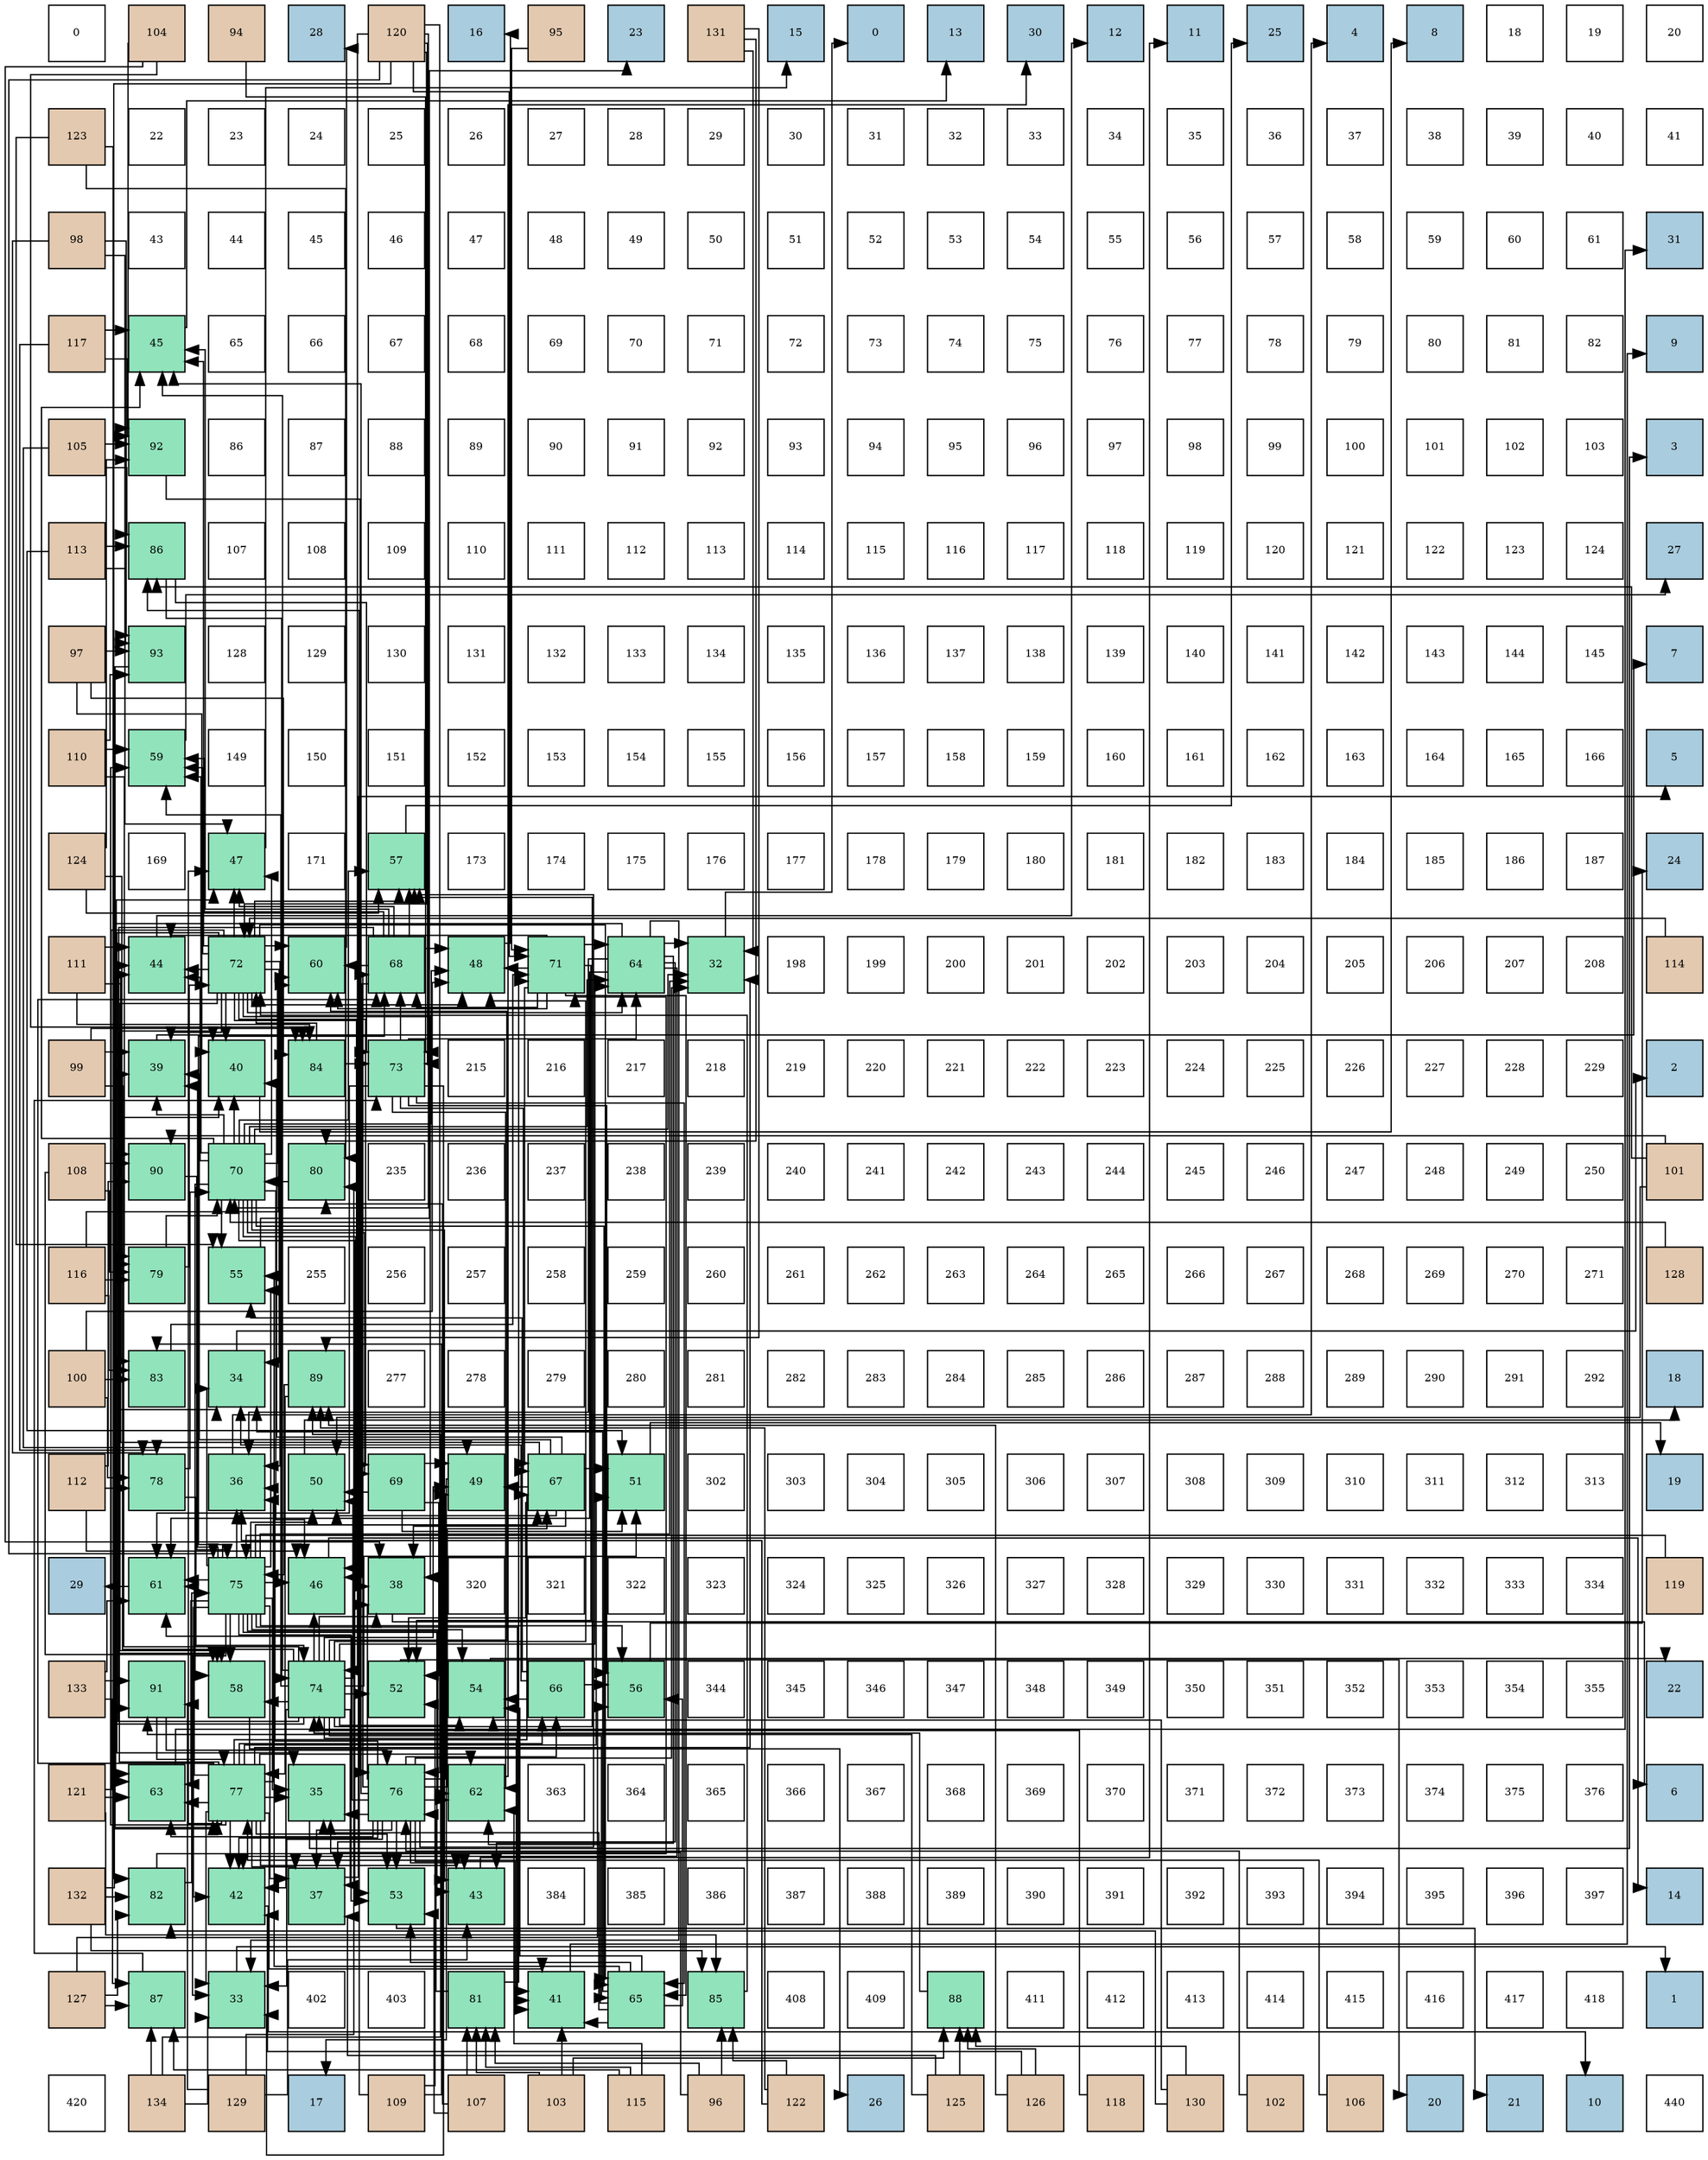 digraph layout{
 rankdir=TB;
 splines=ortho;
 node [style=filled shape=square fixedsize=true width=0.6];
0[label="0", fontsize=8, fillcolor="#ffffff"];
1[label="104", fontsize=8, fillcolor="#e3c9af"];
2[label="94", fontsize=8, fillcolor="#e3c9af"];
3[label="28", fontsize=8, fillcolor="#a9ccde"];
4[label="120", fontsize=8, fillcolor="#e3c9af"];
5[label="16", fontsize=8, fillcolor="#a9ccde"];
6[label="95", fontsize=8, fillcolor="#e3c9af"];
7[label="23", fontsize=8, fillcolor="#a9ccde"];
8[label="131", fontsize=8, fillcolor="#e3c9af"];
9[label="15", fontsize=8, fillcolor="#a9ccde"];
10[label="0", fontsize=8, fillcolor="#a9ccde"];
11[label="13", fontsize=8, fillcolor="#a9ccde"];
12[label="30", fontsize=8, fillcolor="#a9ccde"];
13[label="12", fontsize=8, fillcolor="#a9ccde"];
14[label="11", fontsize=8, fillcolor="#a9ccde"];
15[label="25", fontsize=8, fillcolor="#a9ccde"];
16[label="4", fontsize=8, fillcolor="#a9ccde"];
17[label="8", fontsize=8, fillcolor="#a9ccde"];
18[label="18", fontsize=8, fillcolor="#ffffff"];
19[label="19", fontsize=8, fillcolor="#ffffff"];
20[label="20", fontsize=8, fillcolor="#ffffff"];
21[label="123", fontsize=8, fillcolor="#e3c9af"];
22[label="22", fontsize=8, fillcolor="#ffffff"];
23[label="23", fontsize=8, fillcolor="#ffffff"];
24[label="24", fontsize=8, fillcolor="#ffffff"];
25[label="25", fontsize=8, fillcolor="#ffffff"];
26[label="26", fontsize=8, fillcolor="#ffffff"];
27[label="27", fontsize=8, fillcolor="#ffffff"];
28[label="28", fontsize=8, fillcolor="#ffffff"];
29[label="29", fontsize=8, fillcolor="#ffffff"];
30[label="30", fontsize=8, fillcolor="#ffffff"];
31[label="31", fontsize=8, fillcolor="#ffffff"];
32[label="32", fontsize=8, fillcolor="#ffffff"];
33[label="33", fontsize=8, fillcolor="#ffffff"];
34[label="34", fontsize=8, fillcolor="#ffffff"];
35[label="35", fontsize=8, fillcolor="#ffffff"];
36[label="36", fontsize=8, fillcolor="#ffffff"];
37[label="37", fontsize=8, fillcolor="#ffffff"];
38[label="38", fontsize=8, fillcolor="#ffffff"];
39[label="39", fontsize=8, fillcolor="#ffffff"];
40[label="40", fontsize=8, fillcolor="#ffffff"];
41[label="41", fontsize=8, fillcolor="#ffffff"];
42[label="98", fontsize=8, fillcolor="#e3c9af"];
43[label="43", fontsize=8, fillcolor="#ffffff"];
44[label="44", fontsize=8, fillcolor="#ffffff"];
45[label="45", fontsize=8, fillcolor="#ffffff"];
46[label="46", fontsize=8, fillcolor="#ffffff"];
47[label="47", fontsize=8, fillcolor="#ffffff"];
48[label="48", fontsize=8, fillcolor="#ffffff"];
49[label="49", fontsize=8, fillcolor="#ffffff"];
50[label="50", fontsize=8, fillcolor="#ffffff"];
51[label="51", fontsize=8, fillcolor="#ffffff"];
52[label="52", fontsize=8, fillcolor="#ffffff"];
53[label="53", fontsize=8, fillcolor="#ffffff"];
54[label="54", fontsize=8, fillcolor="#ffffff"];
55[label="55", fontsize=8, fillcolor="#ffffff"];
56[label="56", fontsize=8, fillcolor="#ffffff"];
57[label="57", fontsize=8, fillcolor="#ffffff"];
58[label="58", fontsize=8, fillcolor="#ffffff"];
59[label="59", fontsize=8, fillcolor="#ffffff"];
60[label="60", fontsize=8, fillcolor="#ffffff"];
61[label="61", fontsize=8, fillcolor="#ffffff"];
62[label="31", fontsize=8, fillcolor="#a9ccde"];
63[label="117", fontsize=8, fillcolor="#e3c9af"];
64[label="45", fontsize=8, fillcolor="#91e3bb"];
65[label="65", fontsize=8, fillcolor="#ffffff"];
66[label="66", fontsize=8, fillcolor="#ffffff"];
67[label="67", fontsize=8, fillcolor="#ffffff"];
68[label="68", fontsize=8, fillcolor="#ffffff"];
69[label="69", fontsize=8, fillcolor="#ffffff"];
70[label="70", fontsize=8, fillcolor="#ffffff"];
71[label="71", fontsize=8, fillcolor="#ffffff"];
72[label="72", fontsize=8, fillcolor="#ffffff"];
73[label="73", fontsize=8, fillcolor="#ffffff"];
74[label="74", fontsize=8, fillcolor="#ffffff"];
75[label="75", fontsize=8, fillcolor="#ffffff"];
76[label="76", fontsize=8, fillcolor="#ffffff"];
77[label="77", fontsize=8, fillcolor="#ffffff"];
78[label="78", fontsize=8, fillcolor="#ffffff"];
79[label="79", fontsize=8, fillcolor="#ffffff"];
80[label="80", fontsize=8, fillcolor="#ffffff"];
81[label="81", fontsize=8, fillcolor="#ffffff"];
82[label="82", fontsize=8, fillcolor="#ffffff"];
83[label="9", fontsize=8, fillcolor="#a9ccde"];
84[label="105", fontsize=8, fillcolor="#e3c9af"];
85[label="92", fontsize=8, fillcolor="#91e3bb"];
86[label="86", fontsize=8, fillcolor="#ffffff"];
87[label="87", fontsize=8, fillcolor="#ffffff"];
88[label="88", fontsize=8, fillcolor="#ffffff"];
89[label="89", fontsize=8, fillcolor="#ffffff"];
90[label="90", fontsize=8, fillcolor="#ffffff"];
91[label="91", fontsize=8, fillcolor="#ffffff"];
92[label="92", fontsize=8, fillcolor="#ffffff"];
93[label="93", fontsize=8, fillcolor="#ffffff"];
94[label="94", fontsize=8, fillcolor="#ffffff"];
95[label="95", fontsize=8, fillcolor="#ffffff"];
96[label="96", fontsize=8, fillcolor="#ffffff"];
97[label="97", fontsize=8, fillcolor="#ffffff"];
98[label="98", fontsize=8, fillcolor="#ffffff"];
99[label="99", fontsize=8, fillcolor="#ffffff"];
100[label="100", fontsize=8, fillcolor="#ffffff"];
101[label="101", fontsize=8, fillcolor="#ffffff"];
102[label="102", fontsize=8, fillcolor="#ffffff"];
103[label="103", fontsize=8, fillcolor="#ffffff"];
104[label="3", fontsize=8, fillcolor="#a9ccde"];
105[label="113", fontsize=8, fillcolor="#e3c9af"];
106[label="86", fontsize=8, fillcolor="#91e3bb"];
107[label="107", fontsize=8, fillcolor="#ffffff"];
108[label="108", fontsize=8, fillcolor="#ffffff"];
109[label="109", fontsize=8, fillcolor="#ffffff"];
110[label="110", fontsize=8, fillcolor="#ffffff"];
111[label="111", fontsize=8, fillcolor="#ffffff"];
112[label="112", fontsize=8, fillcolor="#ffffff"];
113[label="113", fontsize=8, fillcolor="#ffffff"];
114[label="114", fontsize=8, fillcolor="#ffffff"];
115[label="115", fontsize=8, fillcolor="#ffffff"];
116[label="116", fontsize=8, fillcolor="#ffffff"];
117[label="117", fontsize=8, fillcolor="#ffffff"];
118[label="118", fontsize=8, fillcolor="#ffffff"];
119[label="119", fontsize=8, fillcolor="#ffffff"];
120[label="120", fontsize=8, fillcolor="#ffffff"];
121[label="121", fontsize=8, fillcolor="#ffffff"];
122[label="122", fontsize=8, fillcolor="#ffffff"];
123[label="123", fontsize=8, fillcolor="#ffffff"];
124[label="124", fontsize=8, fillcolor="#ffffff"];
125[label="27", fontsize=8, fillcolor="#a9ccde"];
126[label="97", fontsize=8, fillcolor="#e3c9af"];
127[label="93", fontsize=8, fillcolor="#91e3bb"];
128[label="128", fontsize=8, fillcolor="#ffffff"];
129[label="129", fontsize=8, fillcolor="#ffffff"];
130[label="130", fontsize=8, fillcolor="#ffffff"];
131[label="131", fontsize=8, fillcolor="#ffffff"];
132[label="132", fontsize=8, fillcolor="#ffffff"];
133[label="133", fontsize=8, fillcolor="#ffffff"];
134[label="134", fontsize=8, fillcolor="#ffffff"];
135[label="135", fontsize=8, fillcolor="#ffffff"];
136[label="136", fontsize=8, fillcolor="#ffffff"];
137[label="137", fontsize=8, fillcolor="#ffffff"];
138[label="138", fontsize=8, fillcolor="#ffffff"];
139[label="139", fontsize=8, fillcolor="#ffffff"];
140[label="140", fontsize=8, fillcolor="#ffffff"];
141[label="141", fontsize=8, fillcolor="#ffffff"];
142[label="142", fontsize=8, fillcolor="#ffffff"];
143[label="143", fontsize=8, fillcolor="#ffffff"];
144[label="144", fontsize=8, fillcolor="#ffffff"];
145[label="145", fontsize=8, fillcolor="#ffffff"];
146[label="7", fontsize=8, fillcolor="#a9ccde"];
147[label="110", fontsize=8, fillcolor="#e3c9af"];
148[label="59", fontsize=8, fillcolor="#91e3bb"];
149[label="149", fontsize=8, fillcolor="#ffffff"];
150[label="150", fontsize=8, fillcolor="#ffffff"];
151[label="151", fontsize=8, fillcolor="#ffffff"];
152[label="152", fontsize=8, fillcolor="#ffffff"];
153[label="153", fontsize=8, fillcolor="#ffffff"];
154[label="154", fontsize=8, fillcolor="#ffffff"];
155[label="155", fontsize=8, fillcolor="#ffffff"];
156[label="156", fontsize=8, fillcolor="#ffffff"];
157[label="157", fontsize=8, fillcolor="#ffffff"];
158[label="158", fontsize=8, fillcolor="#ffffff"];
159[label="159", fontsize=8, fillcolor="#ffffff"];
160[label="160", fontsize=8, fillcolor="#ffffff"];
161[label="161", fontsize=8, fillcolor="#ffffff"];
162[label="162", fontsize=8, fillcolor="#ffffff"];
163[label="163", fontsize=8, fillcolor="#ffffff"];
164[label="164", fontsize=8, fillcolor="#ffffff"];
165[label="165", fontsize=8, fillcolor="#ffffff"];
166[label="166", fontsize=8, fillcolor="#ffffff"];
167[label="5", fontsize=8, fillcolor="#a9ccde"];
168[label="124", fontsize=8, fillcolor="#e3c9af"];
169[label="169", fontsize=8, fillcolor="#ffffff"];
170[label="47", fontsize=8, fillcolor="#91e3bb"];
171[label="171", fontsize=8, fillcolor="#ffffff"];
172[label="57", fontsize=8, fillcolor="#91e3bb"];
173[label="173", fontsize=8, fillcolor="#ffffff"];
174[label="174", fontsize=8, fillcolor="#ffffff"];
175[label="175", fontsize=8, fillcolor="#ffffff"];
176[label="176", fontsize=8, fillcolor="#ffffff"];
177[label="177", fontsize=8, fillcolor="#ffffff"];
178[label="178", fontsize=8, fillcolor="#ffffff"];
179[label="179", fontsize=8, fillcolor="#ffffff"];
180[label="180", fontsize=8, fillcolor="#ffffff"];
181[label="181", fontsize=8, fillcolor="#ffffff"];
182[label="182", fontsize=8, fillcolor="#ffffff"];
183[label="183", fontsize=8, fillcolor="#ffffff"];
184[label="184", fontsize=8, fillcolor="#ffffff"];
185[label="185", fontsize=8, fillcolor="#ffffff"];
186[label="186", fontsize=8, fillcolor="#ffffff"];
187[label="187", fontsize=8, fillcolor="#ffffff"];
188[label="24", fontsize=8, fillcolor="#a9ccde"];
189[label="111", fontsize=8, fillcolor="#e3c9af"];
190[label="44", fontsize=8, fillcolor="#91e3bb"];
191[label="72", fontsize=8, fillcolor="#91e3bb"];
192[label="60", fontsize=8, fillcolor="#91e3bb"];
193[label="68", fontsize=8, fillcolor="#91e3bb"];
194[label="48", fontsize=8, fillcolor="#91e3bb"];
195[label="71", fontsize=8, fillcolor="#91e3bb"];
196[label="64", fontsize=8, fillcolor="#91e3bb"];
197[label="32", fontsize=8, fillcolor="#91e3bb"];
198[label="198", fontsize=8, fillcolor="#ffffff"];
199[label="199", fontsize=8, fillcolor="#ffffff"];
200[label="200", fontsize=8, fillcolor="#ffffff"];
201[label="201", fontsize=8, fillcolor="#ffffff"];
202[label="202", fontsize=8, fillcolor="#ffffff"];
203[label="203", fontsize=8, fillcolor="#ffffff"];
204[label="204", fontsize=8, fillcolor="#ffffff"];
205[label="205", fontsize=8, fillcolor="#ffffff"];
206[label="206", fontsize=8, fillcolor="#ffffff"];
207[label="207", fontsize=8, fillcolor="#ffffff"];
208[label="208", fontsize=8, fillcolor="#ffffff"];
209[label="114", fontsize=8, fillcolor="#e3c9af"];
210[label="99", fontsize=8, fillcolor="#e3c9af"];
211[label="39", fontsize=8, fillcolor="#91e3bb"];
212[label="40", fontsize=8, fillcolor="#91e3bb"];
213[label="84", fontsize=8, fillcolor="#91e3bb"];
214[label="73", fontsize=8, fillcolor="#91e3bb"];
215[label="215", fontsize=8, fillcolor="#ffffff"];
216[label="216", fontsize=8, fillcolor="#ffffff"];
217[label="217", fontsize=8, fillcolor="#ffffff"];
218[label="218", fontsize=8, fillcolor="#ffffff"];
219[label="219", fontsize=8, fillcolor="#ffffff"];
220[label="220", fontsize=8, fillcolor="#ffffff"];
221[label="221", fontsize=8, fillcolor="#ffffff"];
222[label="222", fontsize=8, fillcolor="#ffffff"];
223[label="223", fontsize=8, fillcolor="#ffffff"];
224[label="224", fontsize=8, fillcolor="#ffffff"];
225[label="225", fontsize=8, fillcolor="#ffffff"];
226[label="226", fontsize=8, fillcolor="#ffffff"];
227[label="227", fontsize=8, fillcolor="#ffffff"];
228[label="228", fontsize=8, fillcolor="#ffffff"];
229[label="229", fontsize=8, fillcolor="#ffffff"];
230[label="2", fontsize=8, fillcolor="#a9ccde"];
231[label="108", fontsize=8, fillcolor="#e3c9af"];
232[label="90", fontsize=8, fillcolor="#91e3bb"];
233[label="70", fontsize=8, fillcolor="#91e3bb"];
234[label="80", fontsize=8, fillcolor="#91e3bb"];
235[label="235", fontsize=8, fillcolor="#ffffff"];
236[label="236", fontsize=8, fillcolor="#ffffff"];
237[label="237", fontsize=8, fillcolor="#ffffff"];
238[label="238", fontsize=8, fillcolor="#ffffff"];
239[label="239", fontsize=8, fillcolor="#ffffff"];
240[label="240", fontsize=8, fillcolor="#ffffff"];
241[label="241", fontsize=8, fillcolor="#ffffff"];
242[label="242", fontsize=8, fillcolor="#ffffff"];
243[label="243", fontsize=8, fillcolor="#ffffff"];
244[label="244", fontsize=8, fillcolor="#ffffff"];
245[label="245", fontsize=8, fillcolor="#ffffff"];
246[label="246", fontsize=8, fillcolor="#ffffff"];
247[label="247", fontsize=8, fillcolor="#ffffff"];
248[label="248", fontsize=8, fillcolor="#ffffff"];
249[label="249", fontsize=8, fillcolor="#ffffff"];
250[label="250", fontsize=8, fillcolor="#ffffff"];
251[label="101", fontsize=8, fillcolor="#e3c9af"];
252[label="116", fontsize=8, fillcolor="#e3c9af"];
253[label="79", fontsize=8, fillcolor="#91e3bb"];
254[label="55", fontsize=8, fillcolor="#91e3bb"];
255[label="255", fontsize=8, fillcolor="#ffffff"];
256[label="256", fontsize=8, fillcolor="#ffffff"];
257[label="257", fontsize=8, fillcolor="#ffffff"];
258[label="258", fontsize=8, fillcolor="#ffffff"];
259[label="259", fontsize=8, fillcolor="#ffffff"];
260[label="260", fontsize=8, fillcolor="#ffffff"];
261[label="261", fontsize=8, fillcolor="#ffffff"];
262[label="262", fontsize=8, fillcolor="#ffffff"];
263[label="263", fontsize=8, fillcolor="#ffffff"];
264[label="264", fontsize=8, fillcolor="#ffffff"];
265[label="265", fontsize=8, fillcolor="#ffffff"];
266[label="266", fontsize=8, fillcolor="#ffffff"];
267[label="267", fontsize=8, fillcolor="#ffffff"];
268[label="268", fontsize=8, fillcolor="#ffffff"];
269[label="269", fontsize=8, fillcolor="#ffffff"];
270[label="270", fontsize=8, fillcolor="#ffffff"];
271[label="271", fontsize=8, fillcolor="#ffffff"];
272[label="128", fontsize=8, fillcolor="#e3c9af"];
273[label="100", fontsize=8, fillcolor="#e3c9af"];
274[label="83", fontsize=8, fillcolor="#91e3bb"];
275[label="34", fontsize=8, fillcolor="#91e3bb"];
276[label="89", fontsize=8, fillcolor="#91e3bb"];
277[label="277", fontsize=8, fillcolor="#ffffff"];
278[label="278", fontsize=8, fillcolor="#ffffff"];
279[label="279", fontsize=8, fillcolor="#ffffff"];
280[label="280", fontsize=8, fillcolor="#ffffff"];
281[label="281", fontsize=8, fillcolor="#ffffff"];
282[label="282", fontsize=8, fillcolor="#ffffff"];
283[label="283", fontsize=8, fillcolor="#ffffff"];
284[label="284", fontsize=8, fillcolor="#ffffff"];
285[label="285", fontsize=8, fillcolor="#ffffff"];
286[label="286", fontsize=8, fillcolor="#ffffff"];
287[label="287", fontsize=8, fillcolor="#ffffff"];
288[label="288", fontsize=8, fillcolor="#ffffff"];
289[label="289", fontsize=8, fillcolor="#ffffff"];
290[label="290", fontsize=8, fillcolor="#ffffff"];
291[label="291", fontsize=8, fillcolor="#ffffff"];
292[label="292", fontsize=8, fillcolor="#ffffff"];
293[label="18", fontsize=8, fillcolor="#a9ccde"];
294[label="112", fontsize=8, fillcolor="#e3c9af"];
295[label="78", fontsize=8, fillcolor="#91e3bb"];
296[label="36", fontsize=8, fillcolor="#91e3bb"];
297[label="50", fontsize=8, fillcolor="#91e3bb"];
298[label="69", fontsize=8, fillcolor="#91e3bb"];
299[label="49", fontsize=8, fillcolor="#91e3bb"];
300[label="67", fontsize=8, fillcolor="#91e3bb"];
301[label="51", fontsize=8, fillcolor="#91e3bb"];
302[label="302", fontsize=8, fillcolor="#ffffff"];
303[label="303", fontsize=8, fillcolor="#ffffff"];
304[label="304", fontsize=8, fillcolor="#ffffff"];
305[label="305", fontsize=8, fillcolor="#ffffff"];
306[label="306", fontsize=8, fillcolor="#ffffff"];
307[label="307", fontsize=8, fillcolor="#ffffff"];
308[label="308", fontsize=8, fillcolor="#ffffff"];
309[label="309", fontsize=8, fillcolor="#ffffff"];
310[label="310", fontsize=8, fillcolor="#ffffff"];
311[label="311", fontsize=8, fillcolor="#ffffff"];
312[label="312", fontsize=8, fillcolor="#ffffff"];
313[label="313", fontsize=8, fillcolor="#ffffff"];
314[label="19", fontsize=8, fillcolor="#a9ccde"];
315[label="29", fontsize=8, fillcolor="#a9ccde"];
316[label="61", fontsize=8, fillcolor="#91e3bb"];
317[label="75", fontsize=8, fillcolor="#91e3bb"];
318[label="46", fontsize=8, fillcolor="#91e3bb"];
319[label="38", fontsize=8, fillcolor="#91e3bb"];
320[label="320", fontsize=8, fillcolor="#ffffff"];
321[label="321", fontsize=8, fillcolor="#ffffff"];
322[label="322", fontsize=8, fillcolor="#ffffff"];
323[label="323", fontsize=8, fillcolor="#ffffff"];
324[label="324", fontsize=8, fillcolor="#ffffff"];
325[label="325", fontsize=8, fillcolor="#ffffff"];
326[label="326", fontsize=8, fillcolor="#ffffff"];
327[label="327", fontsize=8, fillcolor="#ffffff"];
328[label="328", fontsize=8, fillcolor="#ffffff"];
329[label="329", fontsize=8, fillcolor="#ffffff"];
330[label="330", fontsize=8, fillcolor="#ffffff"];
331[label="331", fontsize=8, fillcolor="#ffffff"];
332[label="332", fontsize=8, fillcolor="#ffffff"];
333[label="333", fontsize=8, fillcolor="#ffffff"];
334[label="334", fontsize=8, fillcolor="#ffffff"];
335[label="119", fontsize=8, fillcolor="#e3c9af"];
336[label="133", fontsize=8, fillcolor="#e3c9af"];
337[label="91", fontsize=8, fillcolor="#91e3bb"];
338[label="58", fontsize=8, fillcolor="#91e3bb"];
339[label="74", fontsize=8, fillcolor="#91e3bb"];
340[label="52", fontsize=8, fillcolor="#91e3bb"];
341[label="54", fontsize=8, fillcolor="#91e3bb"];
342[label="66", fontsize=8, fillcolor="#91e3bb"];
343[label="56", fontsize=8, fillcolor="#91e3bb"];
344[label="344", fontsize=8, fillcolor="#ffffff"];
345[label="345", fontsize=8, fillcolor="#ffffff"];
346[label="346", fontsize=8, fillcolor="#ffffff"];
347[label="347", fontsize=8, fillcolor="#ffffff"];
348[label="348", fontsize=8, fillcolor="#ffffff"];
349[label="349", fontsize=8, fillcolor="#ffffff"];
350[label="350", fontsize=8, fillcolor="#ffffff"];
351[label="351", fontsize=8, fillcolor="#ffffff"];
352[label="352", fontsize=8, fillcolor="#ffffff"];
353[label="353", fontsize=8, fillcolor="#ffffff"];
354[label="354", fontsize=8, fillcolor="#ffffff"];
355[label="355", fontsize=8, fillcolor="#ffffff"];
356[label="22", fontsize=8, fillcolor="#a9ccde"];
357[label="121", fontsize=8, fillcolor="#e3c9af"];
358[label="63", fontsize=8, fillcolor="#91e3bb"];
359[label="77", fontsize=8, fillcolor="#91e3bb"];
360[label="35", fontsize=8, fillcolor="#91e3bb"];
361[label="76", fontsize=8, fillcolor="#91e3bb"];
362[label="62", fontsize=8, fillcolor="#91e3bb"];
363[label="363", fontsize=8, fillcolor="#ffffff"];
364[label="364", fontsize=8, fillcolor="#ffffff"];
365[label="365", fontsize=8, fillcolor="#ffffff"];
366[label="366", fontsize=8, fillcolor="#ffffff"];
367[label="367", fontsize=8, fillcolor="#ffffff"];
368[label="368", fontsize=8, fillcolor="#ffffff"];
369[label="369", fontsize=8, fillcolor="#ffffff"];
370[label="370", fontsize=8, fillcolor="#ffffff"];
371[label="371", fontsize=8, fillcolor="#ffffff"];
372[label="372", fontsize=8, fillcolor="#ffffff"];
373[label="373", fontsize=8, fillcolor="#ffffff"];
374[label="374", fontsize=8, fillcolor="#ffffff"];
375[label="375", fontsize=8, fillcolor="#ffffff"];
376[label="376", fontsize=8, fillcolor="#ffffff"];
377[label="6", fontsize=8, fillcolor="#a9ccde"];
378[label="132", fontsize=8, fillcolor="#e3c9af"];
379[label="82", fontsize=8, fillcolor="#91e3bb"];
380[label="42", fontsize=8, fillcolor="#91e3bb"];
381[label="37", fontsize=8, fillcolor="#91e3bb"];
382[label="53", fontsize=8, fillcolor="#91e3bb"];
383[label="43", fontsize=8, fillcolor="#91e3bb"];
384[label="384", fontsize=8, fillcolor="#ffffff"];
385[label="385", fontsize=8, fillcolor="#ffffff"];
386[label="386", fontsize=8, fillcolor="#ffffff"];
387[label="387", fontsize=8, fillcolor="#ffffff"];
388[label="388", fontsize=8, fillcolor="#ffffff"];
389[label="389", fontsize=8, fillcolor="#ffffff"];
390[label="390", fontsize=8, fillcolor="#ffffff"];
391[label="391", fontsize=8, fillcolor="#ffffff"];
392[label="392", fontsize=8, fillcolor="#ffffff"];
393[label="393", fontsize=8, fillcolor="#ffffff"];
394[label="394", fontsize=8, fillcolor="#ffffff"];
395[label="395", fontsize=8, fillcolor="#ffffff"];
396[label="396", fontsize=8, fillcolor="#ffffff"];
397[label="397", fontsize=8, fillcolor="#ffffff"];
398[label="14", fontsize=8, fillcolor="#a9ccde"];
399[label="127", fontsize=8, fillcolor="#e3c9af"];
400[label="87", fontsize=8, fillcolor="#91e3bb"];
401[label="33", fontsize=8, fillcolor="#91e3bb"];
402[label="402", fontsize=8, fillcolor="#ffffff"];
403[label="403", fontsize=8, fillcolor="#ffffff"];
404[label="81", fontsize=8, fillcolor="#91e3bb"];
405[label="41", fontsize=8, fillcolor="#91e3bb"];
406[label="65", fontsize=8, fillcolor="#91e3bb"];
407[label="85", fontsize=8, fillcolor="#91e3bb"];
408[label="408", fontsize=8, fillcolor="#ffffff"];
409[label="409", fontsize=8, fillcolor="#ffffff"];
410[label="88", fontsize=8, fillcolor="#91e3bb"];
411[label="411", fontsize=8, fillcolor="#ffffff"];
412[label="412", fontsize=8, fillcolor="#ffffff"];
413[label="413", fontsize=8, fillcolor="#ffffff"];
414[label="414", fontsize=8, fillcolor="#ffffff"];
415[label="415", fontsize=8, fillcolor="#ffffff"];
416[label="416", fontsize=8, fillcolor="#ffffff"];
417[label="417", fontsize=8, fillcolor="#ffffff"];
418[label="418", fontsize=8, fillcolor="#ffffff"];
419[label="1", fontsize=8, fillcolor="#a9ccde"];
420[label="420", fontsize=8, fillcolor="#ffffff"];
421[label="134", fontsize=8, fillcolor="#e3c9af"];
422[label="129", fontsize=8, fillcolor="#e3c9af"];
423[label="17", fontsize=8, fillcolor="#a9ccde"];
424[label="109", fontsize=8, fillcolor="#e3c9af"];
425[label="107", fontsize=8, fillcolor="#e3c9af"];
426[label="103", fontsize=8, fillcolor="#e3c9af"];
427[label="115", fontsize=8, fillcolor="#e3c9af"];
428[label="96", fontsize=8, fillcolor="#e3c9af"];
429[label="122", fontsize=8, fillcolor="#e3c9af"];
430[label="26", fontsize=8, fillcolor="#a9ccde"];
431[label="125", fontsize=8, fillcolor="#e3c9af"];
432[label="126", fontsize=8, fillcolor="#e3c9af"];
433[label="118", fontsize=8, fillcolor="#e3c9af"];
434[label="130", fontsize=8, fillcolor="#e3c9af"];
435[label="102", fontsize=8, fillcolor="#e3c9af"];
436[label="106", fontsize=8, fillcolor="#e3c9af"];
437[label="20", fontsize=8, fillcolor="#a9ccde"];
438[label="21", fontsize=8, fillcolor="#a9ccde"];
439[label="10", fontsize=8, fillcolor="#a9ccde"];
440[label="440", fontsize=8, fillcolor="#ffffff"];
edge [constraint=false, style=vis];197 -> 10;
401 -> 419;
275 -> 230;
360 -> 104;
296 -> 16;
381 -> 167;
319 -> 377;
211 -> 146;
212 -> 17;
405 -> 83;
380 -> 439;
383 -> 14;
190 -> 13;
64 -> 11;
318 -> 398;
170 -> 9;
194 -> 5;
299 -> 423;
297 -> 293;
301 -> 314;
340 -> 437;
382 -> 438;
341 -> 356;
254 -> 7;
343 -> 188;
172 -> 15;
338 -> 430;
148 -> 125;
192 -> 3;
316 -> 315;
362 -> 12;
358 -> 62;
196 -> 197;
196 -> 401;
196 -> 296;
196 -> 381;
196 -> 380;
196 -> 383;
196 -> 316;
196 -> 358;
406 -> 275;
406 -> 360;
406 -> 405;
406 -> 382;
406 -> 341;
406 -> 254;
406 -> 343;
406 -> 362;
342 -> 275;
342 -> 341;
342 -> 254;
342 -> 343;
300 -> 319;
300 -> 211;
300 -> 212;
300 -> 190;
300 -> 299;
300 -> 297;
300 -> 301;
300 -> 340;
193 -> 64;
193 -> 318;
193 -> 170;
193 -> 194;
193 -> 172;
193 -> 338;
193 -> 148;
193 -> 192;
298 -> 299;
298 -> 297;
298 -> 301;
298 -> 340;
233 -> 197;
233 -> 319;
233 -> 211;
233 -> 212;
233 -> 383;
233 -> 190;
233 -> 64;
233 -> 318;
233 -> 170;
233 -> 194;
233 -> 382;
233 -> 254;
233 -> 172;
233 -> 338;
233 -> 148;
233 -> 192;
233 -> 196;
233 -> 406;
233 -> 298;
195 -> 190;
195 -> 194;
195 -> 340;
195 -> 192;
195 -> 196;
195 -> 406;
195 -> 300;
195 -> 193;
191 -> 275;
191 -> 360;
191 -> 296;
191 -> 319;
191 -> 211;
191 -> 212;
191 -> 190;
191 -> 64;
191 -> 318;
191 -> 170;
191 -> 194;
191 -> 172;
191 -> 338;
191 -> 148;
191 -> 192;
191 -> 358;
191 -> 196;
191 -> 406;
191 -> 298;
214 -> 401;
214 -> 343;
214 -> 316;
214 -> 362;
214 -> 196;
214 -> 406;
214 -> 300;
214 -> 193;
339 -> 381;
339 -> 319;
339 -> 211;
339 -> 212;
339 -> 405;
339 -> 380;
339 -> 190;
339 -> 64;
339 -> 318;
339 -> 170;
339 -> 194;
339 -> 299;
339 -> 297;
339 -> 301;
339 -> 340;
339 -> 341;
339 -> 172;
339 -> 338;
339 -> 148;
339 -> 192;
339 -> 196;
339 -> 406;
317 -> 197;
317 -> 401;
317 -> 275;
317 -> 360;
317 -> 296;
317 -> 381;
317 -> 211;
317 -> 405;
317 -> 380;
317 -> 383;
317 -> 318;
317 -> 297;
317 -> 382;
317 -> 341;
317 -> 254;
317 -> 343;
317 -> 338;
317 -> 316;
317 -> 362;
317 -> 358;
317 -> 300;
317 -> 193;
361 -> 197;
361 -> 401;
361 -> 360;
361 -> 296;
361 -> 381;
361 -> 319;
361 -> 405;
361 -> 380;
361 -> 383;
361 -> 64;
361 -> 299;
361 -> 382;
361 -> 172;
361 -> 316;
361 -> 362;
361 -> 358;
361 -> 342;
361 -> 300;
361 -> 193;
359 -> 197;
359 -> 401;
359 -> 360;
359 -> 296;
359 -> 381;
359 -> 212;
359 -> 405;
359 -> 380;
359 -> 383;
359 -> 170;
359 -> 301;
359 -> 382;
359 -> 148;
359 -> 316;
359 -> 362;
359 -> 358;
359 -> 342;
359 -> 300;
359 -> 193;
295 -> 233;
295 -> 339;
253 -> 233;
253 -> 191;
234 -> 233;
404 -> 195;
404 -> 361;
379 -> 195;
379 -> 317;
274 -> 195;
213 -> 191;
213 -> 214;
407 -> 191;
106 -> 214;
106 -> 339;
400 -> 214;
410 -> 339;
276 -> 317;
276 -> 359;
232 -> 317;
337 -> 361;
337 -> 359;
85 -> 361;
127 -> 359;
2 -> 214;
6 -> 195;
428 -> 360;
428 -> 404;
428 -> 407;
126 -> 212;
126 -> 213;
126 -> 127;
42 -> 170;
42 -> 295;
42 -> 127;
210 -> 211;
210 -> 213;
210 -> 232;
273 -> 194;
273 -> 295;
273 -> 274;
251 -> 297;
251 -> 106;
251 -> 232;
435 -> 361;
426 -> 405;
426 -> 404;
426 -> 410;
1 -> 319;
1 -> 213;
1 -> 85;
84 -> 299;
84 -> 106;
84 -> 85;
436 -> 359;
425 -> 382;
425 -> 234;
425 -> 404;
231 -> 338;
231 -> 253;
231 -> 232;
424 -> 340;
424 -> 274;
424 -> 106;
147 -> 148;
147 -> 253;
147 -> 127;
189 -> 190;
189 -> 274;
189 -> 213;
294 -> 318;
294 -> 295;
294 -> 232;
105 -> 301;
105 -> 106;
105 -> 127;
209 -> 191;
427 -> 362;
427 -> 404;
427 -> 400;
252 -> 192;
252 -> 253;
252 -> 274;
63 -> 64;
63 -> 295;
63 -> 85;
433 -> 339;
335 -> 317;
4 -> 233;
4 -> 195;
4 -> 191;
4 -> 214;
4 -> 339;
4 -> 317;
4 -> 361;
4 -> 359;
357 -> 358;
357 -> 407;
357 -> 337;
429 -> 296;
429 -> 407;
429 -> 276;
21 -> 254;
21 -> 234;
21 -> 379;
168 -> 172;
168 -> 253;
168 -> 85;
431 -> 381;
431 -> 410;
431 -> 337;
432 -> 380;
432 -> 410;
432 -> 276;
399 -> 343;
399 -> 379;
399 -> 400;
272 -> 233;
422 -> 383;
422 -> 234;
422 -> 337;
434 -> 341;
434 -> 379;
434 -> 410;
8 -> 197;
8 -> 234;
8 -> 276;
378 -> 275;
378 -> 379;
378 -> 407;
336 -> 316;
336 -> 400;
336 -> 337;
421 -> 401;
421 -> 400;
421 -> 276;
edge [constraint=true, style=invis];
0 -> 21 -> 42 -> 63 -> 84 -> 105 -> 126 -> 147 -> 168 -> 189 -> 210 -> 231 -> 252 -> 273 -> 294 -> 315 -> 336 -> 357 -> 378 -> 399 -> 420;
1 -> 22 -> 43 -> 64 -> 85 -> 106 -> 127 -> 148 -> 169 -> 190 -> 211 -> 232 -> 253 -> 274 -> 295 -> 316 -> 337 -> 358 -> 379 -> 400 -> 421;
2 -> 23 -> 44 -> 65 -> 86 -> 107 -> 128 -> 149 -> 170 -> 191 -> 212 -> 233 -> 254 -> 275 -> 296 -> 317 -> 338 -> 359 -> 380 -> 401 -> 422;
3 -> 24 -> 45 -> 66 -> 87 -> 108 -> 129 -> 150 -> 171 -> 192 -> 213 -> 234 -> 255 -> 276 -> 297 -> 318 -> 339 -> 360 -> 381 -> 402 -> 423;
4 -> 25 -> 46 -> 67 -> 88 -> 109 -> 130 -> 151 -> 172 -> 193 -> 214 -> 235 -> 256 -> 277 -> 298 -> 319 -> 340 -> 361 -> 382 -> 403 -> 424;
5 -> 26 -> 47 -> 68 -> 89 -> 110 -> 131 -> 152 -> 173 -> 194 -> 215 -> 236 -> 257 -> 278 -> 299 -> 320 -> 341 -> 362 -> 383 -> 404 -> 425;
6 -> 27 -> 48 -> 69 -> 90 -> 111 -> 132 -> 153 -> 174 -> 195 -> 216 -> 237 -> 258 -> 279 -> 300 -> 321 -> 342 -> 363 -> 384 -> 405 -> 426;
7 -> 28 -> 49 -> 70 -> 91 -> 112 -> 133 -> 154 -> 175 -> 196 -> 217 -> 238 -> 259 -> 280 -> 301 -> 322 -> 343 -> 364 -> 385 -> 406 -> 427;
8 -> 29 -> 50 -> 71 -> 92 -> 113 -> 134 -> 155 -> 176 -> 197 -> 218 -> 239 -> 260 -> 281 -> 302 -> 323 -> 344 -> 365 -> 386 -> 407 -> 428;
9 -> 30 -> 51 -> 72 -> 93 -> 114 -> 135 -> 156 -> 177 -> 198 -> 219 -> 240 -> 261 -> 282 -> 303 -> 324 -> 345 -> 366 -> 387 -> 408 -> 429;
10 -> 31 -> 52 -> 73 -> 94 -> 115 -> 136 -> 157 -> 178 -> 199 -> 220 -> 241 -> 262 -> 283 -> 304 -> 325 -> 346 -> 367 -> 388 -> 409 -> 430;
11 -> 32 -> 53 -> 74 -> 95 -> 116 -> 137 -> 158 -> 179 -> 200 -> 221 -> 242 -> 263 -> 284 -> 305 -> 326 -> 347 -> 368 -> 389 -> 410 -> 431;
12 -> 33 -> 54 -> 75 -> 96 -> 117 -> 138 -> 159 -> 180 -> 201 -> 222 -> 243 -> 264 -> 285 -> 306 -> 327 -> 348 -> 369 -> 390 -> 411 -> 432;
13 -> 34 -> 55 -> 76 -> 97 -> 118 -> 139 -> 160 -> 181 -> 202 -> 223 -> 244 -> 265 -> 286 -> 307 -> 328 -> 349 -> 370 -> 391 -> 412 -> 433;
14 -> 35 -> 56 -> 77 -> 98 -> 119 -> 140 -> 161 -> 182 -> 203 -> 224 -> 245 -> 266 -> 287 -> 308 -> 329 -> 350 -> 371 -> 392 -> 413 -> 434;
15 -> 36 -> 57 -> 78 -> 99 -> 120 -> 141 -> 162 -> 183 -> 204 -> 225 -> 246 -> 267 -> 288 -> 309 -> 330 -> 351 -> 372 -> 393 -> 414 -> 435;
16 -> 37 -> 58 -> 79 -> 100 -> 121 -> 142 -> 163 -> 184 -> 205 -> 226 -> 247 -> 268 -> 289 -> 310 -> 331 -> 352 -> 373 -> 394 -> 415 -> 436;
17 -> 38 -> 59 -> 80 -> 101 -> 122 -> 143 -> 164 -> 185 -> 206 -> 227 -> 248 -> 269 -> 290 -> 311 -> 332 -> 353 -> 374 -> 395 -> 416 -> 437;
18 -> 39 -> 60 -> 81 -> 102 -> 123 -> 144 -> 165 -> 186 -> 207 -> 228 -> 249 -> 270 -> 291 -> 312 -> 333 -> 354 -> 375 -> 396 -> 417 -> 438;
19 -> 40 -> 61 -> 82 -> 103 -> 124 -> 145 -> 166 -> 187 -> 208 -> 229 -> 250 -> 271 -> 292 -> 313 -> 334 -> 355 -> 376 -> 397 -> 418 -> 439;
20 -> 41 -> 62 -> 83 -> 104 -> 125 -> 146 -> 167 -> 188 -> 209 -> 230 -> 251 -> 272 -> 293 -> 314 -> 335 -> 356 -> 377 -> 398 -> 419 -> 440;
rank = same {0 -> 1 -> 2 -> 3 -> 4 -> 5 -> 6 -> 7 -> 8 -> 9 -> 10 -> 11 -> 12 -> 13 -> 14 -> 15 -> 16 -> 17 -> 18 -> 19 -> 20};
rank = same {21 -> 22 -> 23 -> 24 -> 25 -> 26 -> 27 -> 28 -> 29 -> 30 -> 31 -> 32 -> 33 -> 34 -> 35 -> 36 -> 37 -> 38 -> 39 -> 40 -> 41};
rank = same {42 -> 43 -> 44 -> 45 -> 46 -> 47 -> 48 -> 49 -> 50 -> 51 -> 52 -> 53 -> 54 -> 55 -> 56 -> 57 -> 58 -> 59 -> 60 -> 61 -> 62};
rank = same {63 -> 64 -> 65 -> 66 -> 67 -> 68 -> 69 -> 70 -> 71 -> 72 -> 73 -> 74 -> 75 -> 76 -> 77 -> 78 -> 79 -> 80 -> 81 -> 82 -> 83};
rank = same {84 -> 85 -> 86 -> 87 -> 88 -> 89 -> 90 -> 91 -> 92 -> 93 -> 94 -> 95 -> 96 -> 97 -> 98 -> 99 -> 100 -> 101 -> 102 -> 103 -> 104};
rank = same {105 -> 106 -> 107 -> 108 -> 109 -> 110 -> 111 -> 112 -> 113 -> 114 -> 115 -> 116 -> 117 -> 118 -> 119 -> 120 -> 121 -> 122 -> 123 -> 124 -> 125};
rank = same {126 -> 127 -> 128 -> 129 -> 130 -> 131 -> 132 -> 133 -> 134 -> 135 -> 136 -> 137 -> 138 -> 139 -> 140 -> 141 -> 142 -> 143 -> 144 -> 145 -> 146};
rank = same {147 -> 148 -> 149 -> 150 -> 151 -> 152 -> 153 -> 154 -> 155 -> 156 -> 157 -> 158 -> 159 -> 160 -> 161 -> 162 -> 163 -> 164 -> 165 -> 166 -> 167};
rank = same {168 -> 169 -> 170 -> 171 -> 172 -> 173 -> 174 -> 175 -> 176 -> 177 -> 178 -> 179 -> 180 -> 181 -> 182 -> 183 -> 184 -> 185 -> 186 -> 187 -> 188};
rank = same {189 -> 190 -> 191 -> 192 -> 193 -> 194 -> 195 -> 196 -> 197 -> 198 -> 199 -> 200 -> 201 -> 202 -> 203 -> 204 -> 205 -> 206 -> 207 -> 208 -> 209};
rank = same {210 -> 211 -> 212 -> 213 -> 214 -> 215 -> 216 -> 217 -> 218 -> 219 -> 220 -> 221 -> 222 -> 223 -> 224 -> 225 -> 226 -> 227 -> 228 -> 229 -> 230};
rank = same {231 -> 232 -> 233 -> 234 -> 235 -> 236 -> 237 -> 238 -> 239 -> 240 -> 241 -> 242 -> 243 -> 244 -> 245 -> 246 -> 247 -> 248 -> 249 -> 250 -> 251};
rank = same {252 -> 253 -> 254 -> 255 -> 256 -> 257 -> 258 -> 259 -> 260 -> 261 -> 262 -> 263 -> 264 -> 265 -> 266 -> 267 -> 268 -> 269 -> 270 -> 271 -> 272};
rank = same {273 -> 274 -> 275 -> 276 -> 277 -> 278 -> 279 -> 280 -> 281 -> 282 -> 283 -> 284 -> 285 -> 286 -> 287 -> 288 -> 289 -> 290 -> 291 -> 292 -> 293};
rank = same {294 -> 295 -> 296 -> 297 -> 298 -> 299 -> 300 -> 301 -> 302 -> 303 -> 304 -> 305 -> 306 -> 307 -> 308 -> 309 -> 310 -> 311 -> 312 -> 313 -> 314};
rank = same {315 -> 316 -> 317 -> 318 -> 319 -> 320 -> 321 -> 322 -> 323 -> 324 -> 325 -> 326 -> 327 -> 328 -> 329 -> 330 -> 331 -> 332 -> 333 -> 334 -> 335};
rank = same {336 -> 337 -> 338 -> 339 -> 340 -> 341 -> 342 -> 343 -> 344 -> 345 -> 346 -> 347 -> 348 -> 349 -> 350 -> 351 -> 352 -> 353 -> 354 -> 355 -> 356};
rank = same {357 -> 358 -> 359 -> 360 -> 361 -> 362 -> 363 -> 364 -> 365 -> 366 -> 367 -> 368 -> 369 -> 370 -> 371 -> 372 -> 373 -> 374 -> 375 -> 376 -> 377};
rank = same {378 -> 379 -> 380 -> 381 -> 382 -> 383 -> 384 -> 385 -> 386 -> 387 -> 388 -> 389 -> 390 -> 391 -> 392 -> 393 -> 394 -> 395 -> 396 -> 397 -> 398};
rank = same {399 -> 400 -> 401 -> 402 -> 403 -> 404 -> 405 -> 406 -> 407 -> 408 -> 409 -> 410 -> 411 -> 412 -> 413 -> 414 -> 415 -> 416 -> 417 -> 418 -> 419};
rank = same {420 -> 421 -> 422 -> 423 -> 424 -> 425 -> 426 -> 427 -> 428 -> 429 -> 430 -> 431 -> 432 -> 433 -> 434 -> 435 -> 436 -> 437 -> 438 -> 439 -> 440};
}
